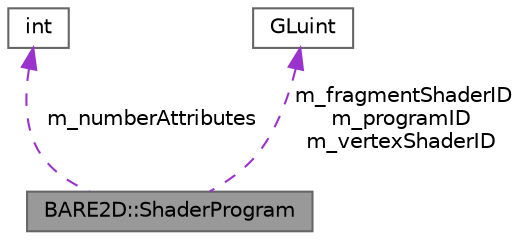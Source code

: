 digraph "BARE2D::ShaderProgram"
{
 // INTERACTIVE_SVG=YES
 // LATEX_PDF_SIZE
  bgcolor="transparent";
  edge [fontname=Helvetica,fontsize=10,labelfontname=Helvetica,labelfontsize=10];
  node [fontname=Helvetica,fontsize=10,shape=box,height=0.2,width=0.4];
  Node1 [label="BARE2D::ShaderProgram",height=0.2,width=0.4,color="gray40", fillcolor="grey60", style="filled", fontcolor="black",tooltip="The ShaderProgram is a GLSL program which combines two shaders - the vertex shader and the fragment s..."];
  Node2 -> Node1 [dir="back",color="darkorchid3",style="dashed",label=" m_numberAttributes" ];
  Node2 [label="int",height=0.2,width=0.4,color="gray40", fillcolor="white", style="filled",tooltip=" "];
  Node3 -> Node1 [dir="back",color="darkorchid3",style="dashed",label=" m_fragmentShaderID\nm_programID\nm_vertexShaderID" ];
  Node3 [label="GLuint",height=0.2,width=0.4,color="gray40", fillcolor="white", style="filled",tooltip=" "];
}
